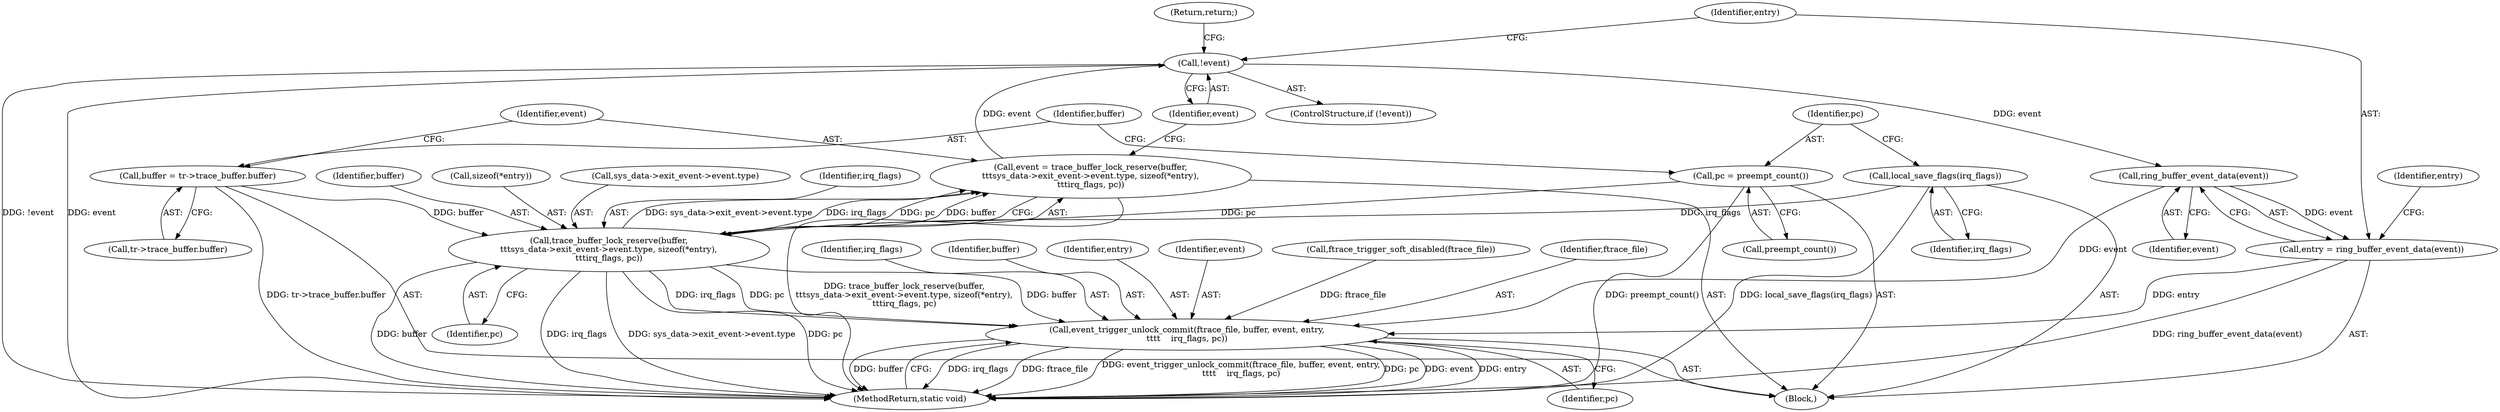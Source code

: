 digraph "0_linux_086ba77a6db00ed858ff07451bedee197df868c9_0@pointer" {
"1000181" [label="(Call,!event)"];
"1000164" [label="(Call,event = trace_buffer_lock_reserve(buffer,\n\t\t\tsys_data->exit_event->event.type, sizeof(*entry),\n\t\t\tirq_flags, pc))"];
"1000166" [label="(Call,trace_buffer_lock_reserve(buffer,\n\t\t\tsys_data->exit_event->event.type, sizeof(*entry),\n\t\t\tirq_flags, pc))"];
"1000157" [label="(Call,buffer = tr->trace_buffer.buffer)"];
"1000152" [label="(Call,local_save_flags(irq_flags))"];
"1000154" [label="(Call,pc = preempt_count())"];
"1000186" [label="(Call,ring_buffer_event_data(event))"];
"1000184" [label="(Call,entry = ring_buffer_event_data(event))"];
"1000200" [label="(Call,event_trigger_unlock_commit(ftrace_file, buffer, event, entry,\n\t\t\t\t    irq_flags, pc))"];
"1000157" [label="(Call,buffer = tr->trace_buffer.buffer)"];
"1000180" [label="(ControlStructure,if (!event))"];
"1000190" [label="(Identifier,entry)"];
"1000155" [label="(Identifier,pc)"];
"1000158" [label="(Identifier,buffer)"];
"1000187" [label="(Identifier,event)"];
"1000183" [label="(Return,return;)"];
"1000178" [label="(Identifier,irq_flags)"];
"1000159" [label="(Call,tr->trace_buffer.buffer)"];
"1000205" [label="(Identifier,irq_flags)"];
"1000200" [label="(Call,event_trigger_unlock_commit(ftrace_file, buffer, event, entry,\n\t\t\t\t    irq_flags, pc))"];
"1000184" [label="(Call,entry = ring_buffer_event_data(event))"];
"1000186" [label="(Call,ring_buffer_event_data(event))"];
"1000207" [label="(MethodReturn,static void)"];
"1000105" [label="(Block,)"];
"1000181" [label="(Call,!event)"];
"1000185" [label="(Identifier,entry)"];
"1000152" [label="(Call,local_save_flags(irq_flags))"];
"1000206" [label="(Identifier,pc)"];
"1000166" [label="(Call,trace_buffer_lock_reserve(buffer,\n\t\t\tsys_data->exit_event->event.type, sizeof(*entry),\n\t\t\tirq_flags, pc))"];
"1000202" [label="(Identifier,buffer)"];
"1000204" [label="(Identifier,entry)"];
"1000203" [label="(Identifier,event)"];
"1000165" [label="(Identifier,event)"];
"1000141" [label="(Call,ftrace_trigger_soft_disabled(ftrace_file))"];
"1000164" [label="(Call,event = trace_buffer_lock_reserve(buffer,\n\t\t\tsys_data->exit_event->event.type, sizeof(*entry),\n\t\t\tirq_flags, pc))"];
"1000182" [label="(Identifier,event)"];
"1000156" [label="(Call,preempt_count())"];
"1000201" [label="(Identifier,ftrace_file)"];
"1000167" [label="(Identifier,buffer)"];
"1000179" [label="(Identifier,pc)"];
"1000153" [label="(Identifier,irq_flags)"];
"1000175" [label="(Call,sizeof(*entry))"];
"1000154" [label="(Call,pc = preempt_count())"];
"1000168" [label="(Call,sys_data->exit_event->event.type)"];
"1000181" -> "1000180"  [label="AST: "];
"1000181" -> "1000182"  [label="CFG: "];
"1000182" -> "1000181"  [label="AST: "];
"1000183" -> "1000181"  [label="CFG: "];
"1000185" -> "1000181"  [label="CFG: "];
"1000181" -> "1000207"  [label="DDG: !event"];
"1000181" -> "1000207"  [label="DDG: event"];
"1000164" -> "1000181"  [label="DDG: event"];
"1000181" -> "1000186"  [label="DDG: event"];
"1000164" -> "1000105"  [label="AST: "];
"1000164" -> "1000166"  [label="CFG: "];
"1000165" -> "1000164"  [label="AST: "];
"1000166" -> "1000164"  [label="AST: "];
"1000182" -> "1000164"  [label="CFG: "];
"1000164" -> "1000207"  [label="DDG: trace_buffer_lock_reserve(buffer,\n\t\t\tsys_data->exit_event->event.type, sizeof(*entry),\n\t\t\tirq_flags, pc)"];
"1000166" -> "1000164"  [label="DDG: sys_data->exit_event->event.type"];
"1000166" -> "1000164"  [label="DDG: irq_flags"];
"1000166" -> "1000164"  [label="DDG: pc"];
"1000166" -> "1000164"  [label="DDG: buffer"];
"1000166" -> "1000179"  [label="CFG: "];
"1000167" -> "1000166"  [label="AST: "];
"1000168" -> "1000166"  [label="AST: "];
"1000175" -> "1000166"  [label="AST: "];
"1000178" -> "1000166"  [label="AST: "];
"1000179" -> "1000166"  [label="AST: "];
"1000166" -> "1000207"  [label="DDG: irq_flags"];
"1000166" -> "1000207"  [label="DDG: sys_data->exit_event->event.type"];
"1000166" -> "1000207"  [label="DDG: pc"];
"1000166" -> "1000207"  [label="DDG: buffer"];
"1000157" -> "1000166"  [label="DDG: buffer"];
"1000152" -> "1000166"  [label="DDG: irq_flags"];
"1000154" -> "1000166"  [label="DDG: pc"];
"1000166" -> "1000200"  [label="DDG: buffer"];
"1000166" -> "1000200"  [label="DDG: irq_flags"];
"1000166" -> "1000200"  [label="DDG: pc"];
"1000157" -> "1000105"  [label="AST: "];
"1000157" -> "1000159"  [label="CFG: "];
"1000158" -> "1000157"  [label="AST: "];
"1000159" -> "1000157"  [label="AST: "];
"1000165" -> "1000157"  [label="CFG: "];
"1000157" -> "1000207"  [label="DDG: tr->trace_buffer.buffer"];
"1000152" -> "1000105"  [label="AST: "];
"1000152" -> "1000153"  [label="CFG: "];
"1000153" -> "1000152"  [label="AST: "];
"1000155" -> "1000152"  [label="CFG: "];
"1000152" -> "1000207"  [label="DDG: local_save_flags(irq_flags)"];
"1000154" -> "1000105"  [label="AST: "];
"1000154" -> "1000156"  [label="CFG: "];
"1000155" -> "1000154"  [label="AST: "];
"1000156" -> "1000154"  [label="AST: "];
"1000158" -> "1000154"  [label="CFG: "];
"1000154" -> "1000207"  [label="DDG: preempt_count()"];
"1000186" -> "1000184"  [label="AST: "];
"1000186" -> "1000187"  [label="CFG: "];
"1000187" -> "1000186"  [label="AST: "];
"1000184" -> "1000186"  [label="CFG: "];
"1000186" -> "1000184"  [label="DDG: event"];
"1000186" -> "1000200"  [label="DDG: event"];
"1000184" -> "1000105"  [label="AST: "];
"1000185" -> "1000184"  [label="AST: "];
"1000190" -> "1000184"  [label="CFG: "];
"1000184" -> "1000207"  [label="DDG: ring_buffer_event_data(event)"];
"1000184" -> "1000200"  [label="DDG: entry"];
"1000200" -> "1000105"  [label="AST: "];
"1000200" -> "1000206"  [label="CFG: "];
"1000201" -> "1000200"  [label="AST: "];
"1000202" -> "1000200"  [label="AST: "];
"1000203" -> "1000200"  [label="AST: "];
"1000204" -> "1000200"  [label="AST: "];
"1000205" -> "1000200"  [label="AST: "];
"1000206" -> "1000200"  [label="AST: "];
"1000207" -> "1000200"  [label="CFG: "];
"1000200" -> "1000207"  [label="DDG: irq_flags"];
"1000200" -> "1000207"  [label="DDG: ftrace_file"];
"1000200" -> "1000207"  [label="DDG: event_trigger_unlock_commit(ftrace_file, buffer, event, entry,\n\t\t\t\t    irq_flags, pc)"];
"1000200" -> "1000207"  [label="DDG: pc"];
"1000200" -> "1000207"  [label="DDG: event"];
"1000200" -> "1000207"  [label="DDG: entry"];
"1000200" -> "1000207"  [label="DDG: buffer"];
"1000141" -> "1000200"  [label="DDG: ftrace_file"];
}
